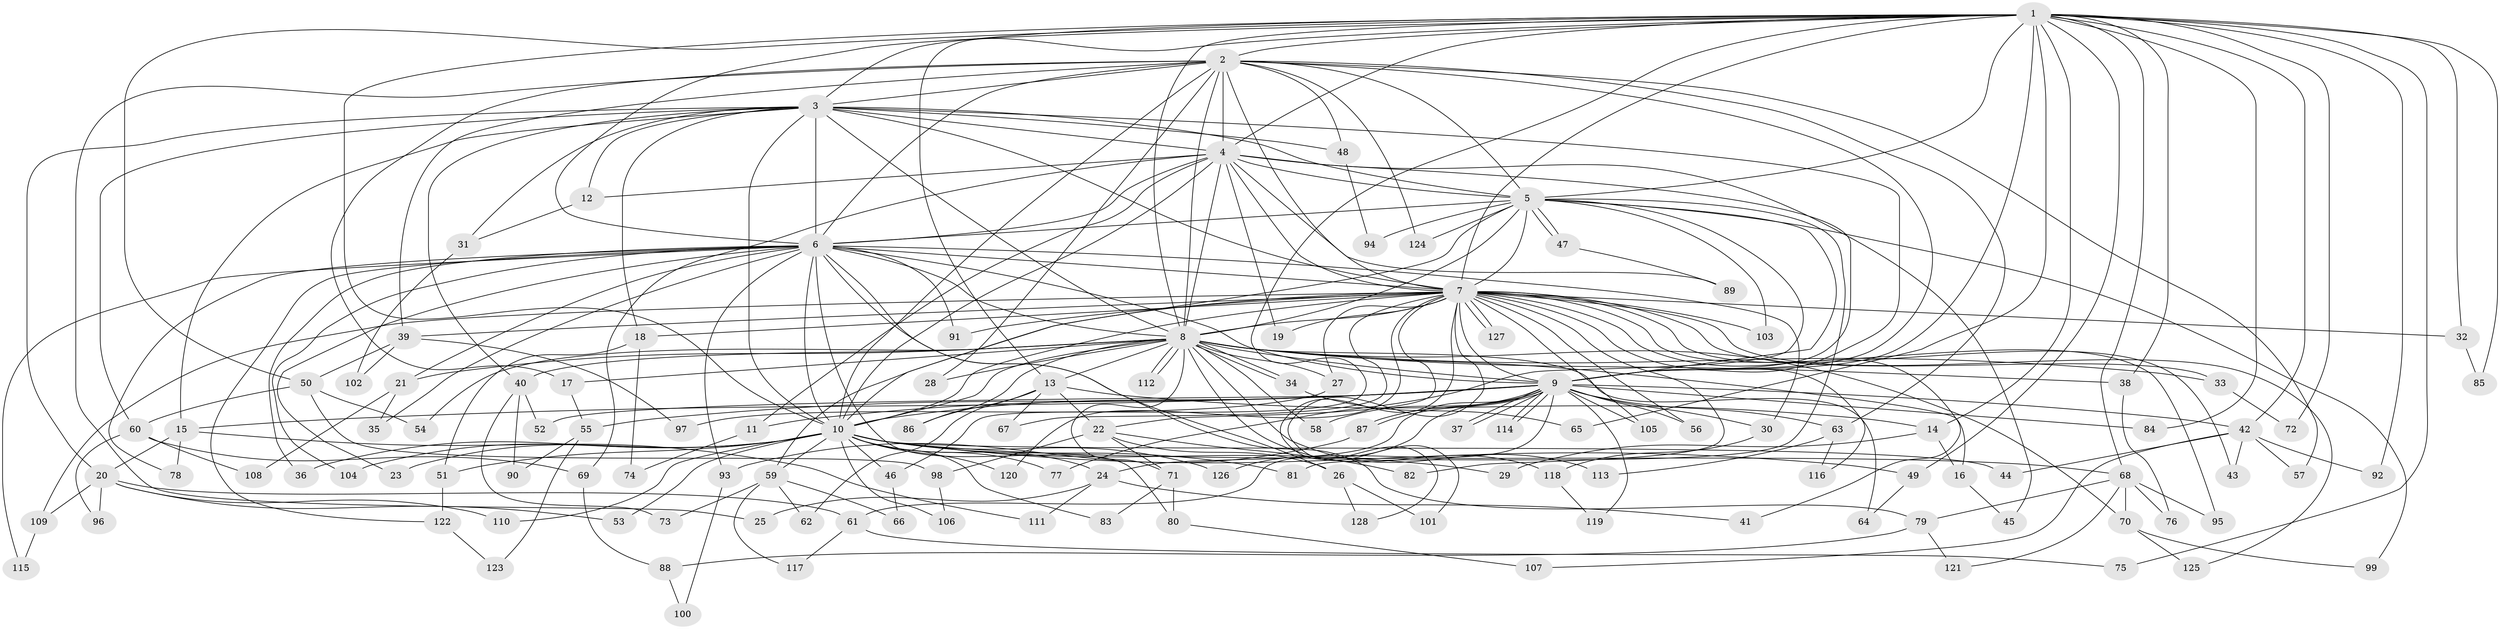 // coarse degree distribution, {3: 0.1282051282051282, 19: 0.05128205128205128, 5: 0.20512820512820512, 2: 0.15384615384615385, 12: 0.02564102564102564, 6: 0.10256410256410256, 18: 0.05128205128205128, 4: 0.10256410256410256, 1: 0.10256410256410256, 7: 0.02564102564102564, 20: 0.02564102564102564, 8: 0.02564102564102564}
// Generated by graph-tools (version 1.1) at 2025/36/03/04/25 23:36:22]
// undirected, 128 vertices, 281 edges
graph export_dot {
  node [color=gray90,style=filled];
  1;
  2;
  3;
  4;
  5;
  6;
  7;
  8;
  9;
  10;
  11;
  12;
  13;
  14;
  15;
  16;
  17;
  18;
  19;
  20;
  21;
  22;
  23;
  24;
  25;
  26;
  27;
  28;
  29;
  30;
  31;
  32;
  33;
  34;
  35;
  36;
  37;
  38;
  39;
  40;
  41;
  42;
  43;
  44;
  45;
  46;
  47;
  48;
  49;
  50;
  51;
  52;
  53;
  54;
  55;
  56;
  57;
  58;
  59;
  60;
  61;
  62;
  63;
  64;
  65;
  66;
  67;
  68;
  69;
  70;
  71;
  72;
  73;
  74;
  75;
  76;
  77;
  78;
  79;
  80;
  81;
  82;
  83;
  84;
  85;
  86;
  87;
  88;
  89;
  90;
  91;
  92;
  93;
  94;
  95;
  96;
  97;
  98;
  99;
  100;
  101;
  102;
  103;
  104;
  105;
  106;
  107;
  108;
  109;
  110;
  111;
  112;
  113;
  114;
  115;
  116;
  117;
  118;
  119;
  120;
  121;
  122;
  123;
  124;
  125;
  126;
  127;
  128;
  1 -- 2;
  1 -- 3;
  1 -- 4;
  1 -- 5;
  1 -- 6;
  1 -- 7;
  1 -- 8;
  1 -- 9;
  1 -- 10;
  1 -- 13;
  1 -- 14;
  1 -- 32;
  1 -- 38;
  1 -- 42;
  1 -- 46;
  1 -- 49;
  1 -- 50;
  1 -- 65;
  1 -- 68;
  1 -- 72;
  1 -- 75;
  1 -- 84;
  1 -- 85;
  1 -- 92;
  2 -- 3;
  2 -- 4;
  2 -- 5;
  2 -- 6;
  2 -- 7;
  2 -- 8;
  2 -- 9;
  2 -- 10;
  2 -- 17;
  2 -- 25;
  2 -- 28;
  2 -- 39;
  2 -- 48;
  2 -- 57;
  2 -- 63;
  2 -- 124;
  3 -- 4;
  3 -- 5;
  3 -- 6;
  3 -- 7;
  3 -- 8;
  3 -- 9;
  3 -- 10;
  3 -- 12;
  3 -- 15;
  3 -- 18;
  3 -- 20;
  3 -- 31;
  3 -- 40;
  3 -- 48;
  3 -- 60;
  4 -- 5;
  4 -- 6;
  4 -- 7;
  4 -- 8;
  4 -- 9;
  4 -- 10;
  4 -- 11;
  4 -- 12;
  4 -- 19;
  4 -- 45;
  4 -- 69;
  4 -- 89;
  5 -- 6;
  5 -- 7;
  5 -- 8;
  5 -- 9;
  5 -- 10;
  5 -- 47;
  5 -- 47;
  5 -- 77;
  5 -- 81;
  5 -- 94;
  5 -- 99;
  5 -- 103;
  5 -- 124;
  6 -- 7;
  6 -- 8;
  6 -- 9;
  6 -- 10;
  6 -- 21;
  6 -- 23;
  6 -- 26;
  6 -- 30;
  6 -- 35;
  6 -- 36;
  6 -- 78;
  6 -- 79;
  6 -- 80;
  6 -- 91;
  6 -- 93;
  6 -- 104;
  6 -- 115;
  6 -- 122;
  7 -- 8;
  7 -- 9;
  7 -- 10;
  7 -- 18;
  7 -- 19;
  7 -- 22;
  7 -- 27;
  7 -- 32;
  7 -- 33;
  7 -- 39;
  7 -- 41;
  7 -- 43;
  7 -- 56;
  7 -- 59;
  7 -- 67;
  7 -- 82;
  7 -- 91;
  7 -- 95;
  7 -- 101;
  7 -- 103;
  7 -- 105;
  7 -- 109;
  7 -- 116;
  7 -- 120;
  7 -- 125;
  7 -- 127;
  7 -- 127;
  7 -- 128;
  8 -- 9;
  8 -- 10;
  8 -- 13;
  8 -- 16;
  8 -- 17;
  8 -- 21;
  8 -- 27;
  8 -- 28;
  8 -- 33;
  8 -- 34;
  8 -- 34;
  8 -- 38;
  8 -- 40;
  8 -- 54;
  8 -- 58;
  8 -- 64;
  8 -- 70;
  8 -- 71;
  8 -- 86;
  8 -- 112;
  8 -- 112;
  8 -- 113;
  8 -- 118;
  9 -- 10;
  9 -- 11;
  9 -- 15;
  9 -- 24;
  9 -- 30;
  9 -- 37;
  9 -- 37;
  9 -- 42;
  9 -- 52;
  9 -- 55;
  9 -- 56;
  9 -- 58;
  9 -- 61;
  9 -- 63;
  9 -- 84;
  9 -- 87;
  9 -- 87;
  9 -- 105;
  9 -- 114;
  9 -- 114;
  9 -- 119;
  9 -- 126;
  10 -- 23;
  10 -- 24;
  10 -- 29;
  10 -- 36;
  10 -- 44;
  10 -- 46;
  10 -- 49;
  10 -- 51;
  10 -- 53;
  10 -- 59;
  10 -- 68;
  10 -- 77;
  10 -- 81;
  10 -- 83;
  10 -- 104;
  10 -- 106;
  10 -- 110;
  10 -- 120;
  10 -- 126;
  11 -- 74;
  12 -- 31;
  13 -- 14;
  13 -- 22;
  13 -- 62;
  13 -- 67;
  13 -- 86;
  14 -- 16;
  14 -- 29;
  15 -- 20;
  15 -- 78;
  15 -- 111;
  16 -- 45;
  17 -- 55;
  18 -- 51;
  18 -- 74;
  20 -- 53;
  20 -- 61;
  20 -- 96;
  20 -- 109;
  20 -- 110;
  21 -- 35;
  21 -- 108;
  22 -- 26;
  22 -- 71;
  22 -- 82;
  22 -- 98;
  24 -- 25;
  24 -- 41;
  24 -- 111;
  26 -- 101;
  26 -- 128;
  27 -- 97;
  30 -- 118;
  31 -- 102;
  32 -- 85;
  33 -- 72;
  34 -- 65;
  38 -- 76;
  39 -- 50;
  39 -- 97;
  39 -- 102;
  40 -- 52;
  40 -- 73;
  40 -- 90;
  42 -- 43;
  42 -- 44;
  42 -- 57;
  42 -- 92;
  42 -- 107;
  46 -- 66;
  47 -- 89;
  48 -- 94;
  49 -- 64;
  50 -- 54;
  50 -- 60;
  50 -- 98;
  51 -- 122;
  55 -- 90;
  55 -- 123;
  59 -- 62;
  59 -- 66;
  59 -- 73;
  59 -- 117;
  60 -- 69;
  60 -- 96;
  60 -- 108;
  61 -- 75;
  61 -- 117;
  63 -- 113;
  63 -- 116;
  68 -- 70;
  68 -- 76;
  68 -- 79;
  68 -- 95;
  68 -- 121;
  69 -- 88;
  70 -- 99;
  70 -- 125;
  71 -- 80;
  71 -- 83;
  79 -- 88;
  79 -- 121;
  80 -- 107;
  87 -- 93;
  88 -- 100;
  93 -- 100;
  98 -- 106;
  109 -- 115;
  118 -- 119;
  122 -- 123;
}
